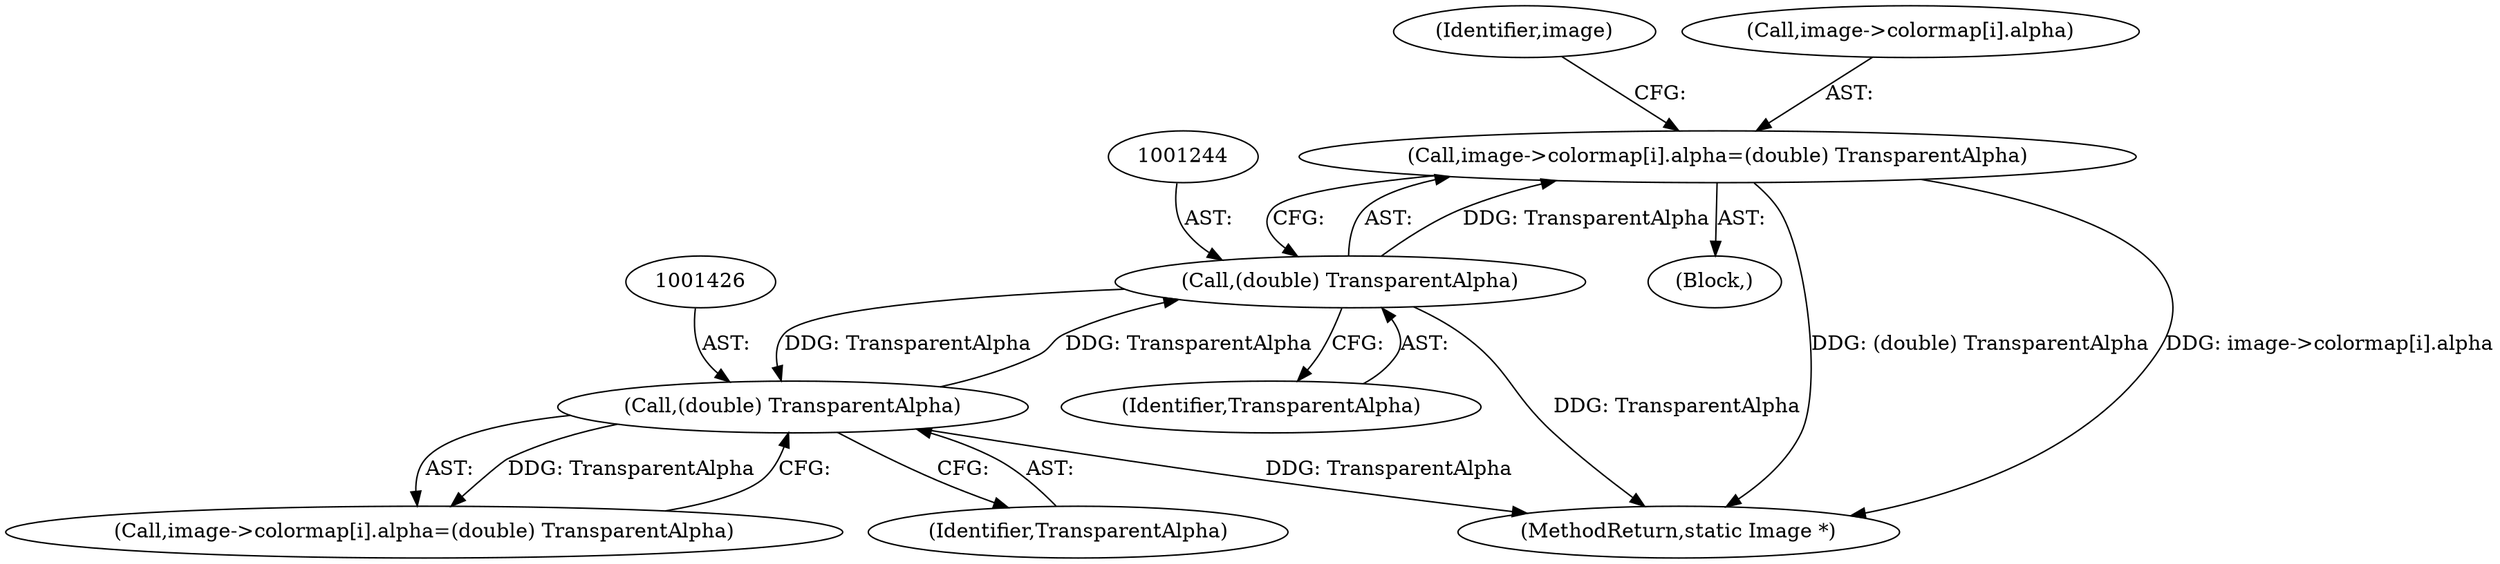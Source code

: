 digraph "0_ImageMagick_9fd10cf630832b36a588c1545d8736539b2f1fb5@array" {
"1001235" [label="(Call,image->colormap[i].alpha=(double) TransparentAlpha)"];
"1001243" [label="(Call,(double) TransparentAlpha)"];
"1001425" [label="(Call,(double) TransparentAlpha)"];
"1001235" [label="(Call,image->colormap[i].alpha=(double) TransparentAlpha)"];
"1001425" [label="(Call,(double) TransparentAlpha)"];
"1001243" [label="(Call,(double) TransparentAlpha)"];
"1001234" [label="(Block,)"];
"1001248" [label="(Identifier,image)"];
"1001245" [label="(Identifier,TransparentAlpha)"];
"1001417" [label="(Call,image->colormap[i].alpha=(double) TransparentAlpha)"];
"1001427" [label="(Identifier,TransparentAlpha)"];
"1001236" [label="(Call,image->colormap[i].alpha)"];
"1001657" [label="(MethodReturn,static Image *)"];
"1001235" -> "1001234"  [label="AST: "];
"1001235" -> "1001243"  [label="CFG: "];
"1001236" -> "1001235"  [label="AST: "];
"1001243" -> "1001235"  [label="AST: "];
"1001248" -> "1001235"  [label="CFG: "];
"1001235" -> "1001657"  [label="DDG: (double) TransparentAlpha"];
"1001235" -> "1001657"  [label="DDG: image->colormap[i].alpha"];
"1001243" -> "1001235"  [label="DDG: TransparentAlpha"];
"1001243" -> "1001245"  [label="CFG: "];
"1001244" -> "1001243"  [label="AST: "];
"1001245" -> "1001243"  [label="AST: "];
"1001243" -> "1001657"  [label="DDG: TransparentAlpha"];
"1001425" -> "1001243"  [label="DDG: TransparentAlpha"];
"1001243" -> "1001425"  [label="DDG: TransparentAlpha"];
"1001425" -> "1001417"  [label="AST: "];
"1001425" -> "1001427"  [label="CFG: "];
"1001426" -> "1001425"  [label="AST: "];
"1001427" -> "1001425"  [label="AST: "];
"1001417" -> "1001425"  [label="CFG: "];
"1001425" -> "1001657"  [label="DDG: TransparentAlpha"];
"1001425" -> "1001417"  [label="DDG: TransparentAlpha"];
}

